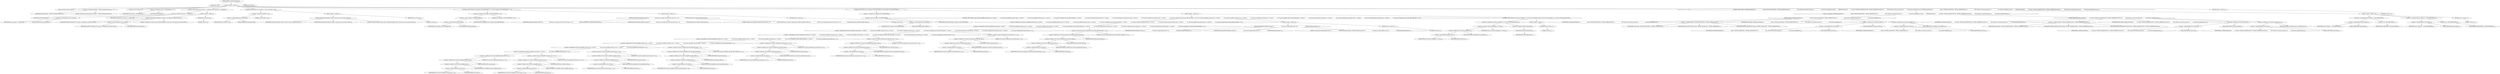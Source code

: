 digraph "TIFFForceStrileArrayWriting" {  
"5950" [label = <(METHOD,TIFFForceStrileArrayWriting)<SUB>76</SUB>> ]
"5951" [label = <(PARAM,TIFF *tif)<SUB>76</SUB>> ]
"5952" [label = <(BLOCK,&lt;empty&gt;,&lt;empty&gt;)<SUB>77</SUB>> ]
"5953" [label = <(LOCAL,constchar[] module: char[])<SUB>78</SUB>> ]
"5954" [label = <(&lt;operator&gt;.assignment,module[] = &quot;TIFFForceStrileArrayWriting&quot;)<SUB>78</SUB>> ]
"5955" [label = <(IDENTIFIER,module,module[] = &quot;TIFFForceStrileArrayWriting&quot;)<SUB>78</SUB>> ]
"5956" [label = <(LITERAL,&quot;TIFFForceStrileArrayWriting&quot;,module[] = &quot;TIFFForceStrileArrayWriting&quot;)<SUB>78</SUB>> ]
"5957" [label = <(LOCAL,const int isTiled: int)<SUB>79</SUB>> ]
"5958" [label = <(&lt;operator&gt;.assignment,isTiled = TIFFIsTiled(tif))<SUB>79</SUB>> ]
"5959" [label = <(IDENTIFIER,isTiled,isTiled = TIFFIsTiled(tif))<SUB>79</SUB>> ]
"5960" [label = <(TIFFIsTiled,TIFFIsTiled(tif))<SUB>79</SUB>> ]
"5961" [label = <(IDENTIFIER,tif,TIFFIsTiled(tif))<SUB>79</SUB>> ]
"5962" [label = <(CONTROL_STRUCTURE,if (tif-&gt;tif_mode == O_RDONLY),if (tif-&gt;tif_mode == O_RDONLY))<SUB>81</SUB>> ]
"5963" [label = <(&lt;operator&gt;.equals,tif-&gt;tif_mode == O_RDONLY)<SUB>81</SUB>> ]
"5964" [label = <(&lt;operator&gt;.indirectFieldAccess,tif-&gt;tif_mode)<SUB>81</SUB>> ]
"5965" [label = <(IDENTIFIER,tif,tif-&gt;tif_mode == O_RDONLY)<SUB>81</SUB>> ]
"5966" [label = <(FIELD_IDENTIFIER,tif_mode,tif_mode)<SUB>81</SUB>> ]
"5967" [label = <(IDENTIFIER,O_RDONLY,tif-&gt;tif_mode == O_RDONLY)<SUB>81</SUB>> ]
"5968" [label = <(BLOCK,&lt;empty&gt;,&lt;empty&gt;)<SUB>82</SUB>> ]
"5969" [label = <(TIFFErrorExtR,TIFFErrorExtR(tif, tif-&gt;tif_name, &quot;File opened in read-only mode&quot;))<SUB>83</SUB>> ]
"5970" [label = <(IDENTIFIER,tif,TIFFErrorExtR(tif, tif-&gt;tif_name, &quot;File opened in read-only mode&quot;))<SUB>83</SUB>> ]
"5971" [label = <(&lt;operator&gt;.indirectFieldAccess,tif-&gt;tif_name)<SUB>83</SUB>> ]
"5972" [label = <(IDENTIFIER,tif,TIFFErrorExtR(tif, tif-&gt;tif_name, &quot;File opened in read-only mode&quot;))<SUB>83</SUB>> ]
"5973" [label = <(FIELD_IDENTIFIER,tif_name,tif_name)<SUB>83</SUB>> ]
"5974" [label = <(LITERAL,&quot;File opened in read-only mode&quot;,TIFFErrorExtR(tif, tif-&gt;tif_name, &quot;File opened in read-only mode&quot;))<SUB>83</SUB>> ]
"5975" [label = <(RETURN,return 0;,return 0;)<SUB>84</SUB>> ]
"5976" [label = <(LITERAL,0,return 0;)<SUB>84</SUB>> ]
"5977" [label = <(CONTROL_STRUCTURE,if (tif-&gt;tif_diroff == 0),if (tif-&gt;tif_diroff == 0))<SUB>86</SUB>> ]
"5978" [label = <(&lt;operator&gt;.equals,tif-&gt;tif_diroff == 0)<SUB>86</SUB>> ]
"5979" [label = <(&lt;operator&gt;.indirectFieldAccess,tif-&gt;tif_diroff)<SUB>86</SUB>> ]
"5980" [label = <(IDENTIFIER,tif,tif-&gt;tif_diroff == 0)<SUB>86</SUB>> ]
"5981" [label = <(FIELD_IDENTIFIER,tif_diroff,tif_diroff)<SUB>86</SUB>> ]
"5982" [label = <(LITERAL,0,tif-&gt;tif_diroff == 0)<SUB>86</SUB>> ]
"5983" [label = <(BLOCK,&lt;empty&gt;,&lt;empty&gt;)<SUB>87</SUB>> ]
"5984" [label = <(TIFFErrorExtR,TIFFErrorExtR(tif, module, &quot;Directory has not yet been written&quot;))<SUB>88</SUB>> ]
"5985" [label = <(IDENTIFIER,tif,TIFFErrorExtR(tif, module, &quot;Directory has not yet been written&quot;))<SUB>88</SUB>> ]
"5986" [label = <(IDENTIFIER,module,TIFFErrorExtR(tif, module, &quot;Directory has not yet been written&quot;))<SUB>88</SUB>> ]
"5987" [label = <(LITERAL,&quot;Directory has not yet been written&quot;,TIFFErrorExtR(tif, module, &quot;Directory has not yet been written&quot;))<SUB>88</SUB>> ]
"5988" [label = <(RETURN,return 0;,return 0;)<SUB>89</SUB>> ]
"5989" [label = <(LITERAL,0,return 0;)<SUB>89</SUB>> ]
"5990" [label = <(CONTROL_STRUCTURE,if ((tif-&gt;tif_flags &amp; TIFF_DIRTYDIRECT) != 0),if ((tif-&gt;tif_flags &amp; TIFF_DIRTYDIRECT) != 0))<SUB>91</SUB>> ]
"5991" [label = <(&lt;operator&gt;.notEquals,(tif-&gt;tif_flags &amp; TIFF_DIRTYDIRECT) != 0)<SUB>91</SUB>> ]
"5992" [label = <(&lt;operator&gt;.and,tif-&gt;tif_flags &amp; TIFF_DIRTYDIRECT)<SUB>91</SUB>> ]
"5993" [label = <(&lt;operator&gt;.indirectFieldAccess,tif-&gt;tif_flags)<SUB>91</SUB>> ]
"5994" [label = <(IDENTIFIER,tif,tif-&gt;tif_flags &amp; TIFF_DIRTYDIRECT)<SUB>91</SUB>> ]
"5995" [label = <(FIELD_IDENTIFIER,tif_flags,tif_flags)<SUB>91</SUB>> ]
"5996" [label = <(IDENTIFIER,TIFF_DIRTYDIRECT,tif-&gt;tif_flags &amp; TIFF_DIRTYDIRECT)<SUB>91</SUB>> ]
"5997" [label = <(LITERAL,0,(tif-&gt;tif_flags &amp; TIFF_DIRTYDIRECT) != 0)<SUB>91</SUB>> ]
"5998" [label = <(BLOCK,&lt;empty&gt;,&lt;empty&gt;)<SUB>92</SUB>> ]
"5999" [label = <(TIFFErrorExtR,TIFFErrorExtR(tif, module,\012                      &quot;Directory has changes other than the strile arrays. &quot;\012                      &quot;TIFFRewriteDirectory() should be called instead&quot;))<SUB>93</SUB>> ]
"6000" [label = <(IDENTIFIER,tif,TIFFErrorExtR(tif, module,\012                      &quot;Directory has changes other than the strile arrays. &quot;\012                      &quot;TIFFRewriteDirectory() should be called instead&quot;))<SUB>93</SUB>> ]
"6001" [label = <(IDENTIFIER,module,TIFFErrorExtR(tif, module,\012                      &quot;Directory has changes other than the strile arrays. &quot;\012                      &quot;TIFFRewriteDirectory() should be called instead&quot;))<SUB>93</SUB>> ]
"6002" [label = <(LITERAL,&quot;Directory has changes other than the strile arrays. &quot;\012                      &quot;TIFFRewriteDirectory() should be called instead&quot;,TIFFErrorExtR(tif, module,\012                      &quot;Directory has changes other than the strile arrays. &quot;\012                      &quot;TIFFRewriteDirectory() should be called instead&quot;))<SUB>94</SUB>> ]
"6003" [label = <(RETURN,return 0;,return 0;)<SUB>96</SUB>> ]
"6004" [label = <(LITERAL,0,return 0;)<SUB>96</SUB>> ]
"6005" [label = <(CONTROL_STRUCTURE,if (!(tif-&gt;tif_flags &amp; TIFF_DIRTYSTRIP)),if (!(tif-&gt;tif_flags &amp; TIFF_DIRTYSTRIP)))<SUB>99</SUB>> ]
"6006" [label = <(&lt;operator&gt;.logicalNot,!(tif-&gt;tif_flags &amp; TIFF_DIRTYSTRIP))<SUB>99</SUB>> ]
"6007" [label = <(&lt;operator&gt;.and,tif-&gt;tif_flags &amp; TIFF_DIRTYSTRIP)<SUB>99</SUB>> ]
"6008" [label = <(&lt;operator&gt;.indirectFieldAccess,tif-&gt;tif_flags)<SUB>99</SUB>> ]
"6009" [label = <(IDENTIFIER,tif,tif-&gt;tif_flags &amp; TIFF_DIRTYSTRIP)<SUB>99</SUB>> ]
"6010" [label = <(FIELD_IDENTIFIER,tif_flags,tif_flags)<SUB>99</SUB>> ]
"6011" [label = <(IDENTIFIER,TIFF_DIRTYSTRIP,tif-&gt;tif_flags &amp; TIFF_DIRTYSTRIP)<SUB>99</SUB>> ]
"6012" [label = <(BLOCK,&lt;empty&gt;,&lt;empty&gt;)<SUB>100</SUB>> ]
"6013" [label = <(CONTROL_STRUCTURE,if (!(tif-&gt;tif_dir.td_stripoffset_entry.tdir_tag != 0 &amp;&amp;\012              tif-&gt;tif_dir.td_stripoffset_entry.tdir_count == 0 &amp;&amp;\012              tif-&gt;tif_dir.td_stripoffset_entry.tdir_type == 0 &amp;&amp;\012              tif-&gt;tif_dir.td_stripoffset_entry.tdir_offset.toff_long8 == 0 &amp;&amp;\012              tif-&gt;tif_dir.td_stripbytecount_entry.tdir_tag != 0 &amp;&amp;\012              tif-&gt;tif_dir.td_stripbytecount_entry.tdir_count == 0 &amp;&amp;\012              tif-&gt;tif_dir.td_stripbytecount_entry.tdir_type == 0 &amp;&amp;\012              tif-&gt;tif_dir.td_stripbytecount_entry.tdir_offset.toff_long8 == 0)),if (!(tif-&gt;tif_dir.td_stripoffset_entry.tdir_tag != 0 &amp;&amp;\012              tif-&gt;tif_dir.td_stripoffset_entry.tdir_count == 0 &amp;&amp;\012              tif-&gt;tif_dir.td_stripoffset_entry.tdir_type == 0 &amp;&amp;\012              tif-&gt;tif_dir.td_stripoffset_entry.tdir_offset.toff_long8 == 0 &amp;&amp;\012              tif-&gt;tif_dir.td_stripbytecount_entry.tdir_tag != 0 &amp;&amp;\012              tif-&gt;tif_dir.td_stripbytecount_entry.tdir_count == 0 &amp;&amp;\012              tif-&gt;tif_dir.td_stripbytecount_entry.tdir_type == 0 &amp;&amp;\012              tif-&gt;tif_dir.td_stripbytecount_entry.tdir_offset.toff_long8 == 0)))<SUB>101</SUB>> ]
"6014" [label = <(&lt;operator&gt;.logicalNot,!(tif-&gt;tif_dir.td_stripoffset_entry.tdir_tag != 0 &amp;&amp;\012              tif-&gt;tif_dir.td_stripoffset_entry.tdir_count == 0 &amp;&amp;\012              tif-&gt;tif_dir.td_stripoffset_entry.tdir_type == 0 &amp;&amp;\012              tif-&gt;tif_dir.td_stripoffset_entry.tdir_offset.toff_long8 == 0 &amp;&amp;\012              tif-&gt;tif_dir.td_stripbytecount_entry.tdir_tag != 0 &amp;&amp;\012              tif-&gt;tif_dir.td_stripbytecount_entry.tdir_count == 0 &amp;&amp;\012              tif-&gt;tif_dir.td_stripbytecount_entry.tdir_type == 0 &amp;&amp;\012              tif-&gt;tif_dir.td_stripbytecount_entry.tdir_offset.toff_long8 == 0))<SUB>101</SUB>> ]
"6015" [label = <(&lt;operator&gt;.logicalAnd,tif-&gt;tif_dir.td_stripoffset_entry.tdir_tag != 0 &amp;&amp;\012              tif-&gt;tif_dir.td_stripoffset_entry.tdir_count == 0 &amp;&amp;\012              tif-&gt;tif_dir.td_stripoffset_entry.tdir_type == 0 &amp;&amp;\012              tif-&gt;tif_dir.td_stripoffset_entry.tdir_offset.toff_long8 == 0 &amp;&amp;\012              tif-&gt;tif_dir.td_stripbytecount_entry.tdir_tag != 0 &amp;&amp;\012              tif-&gt;tif_dir.td_stripbytecount_entry.tdir_count == 0 &amp;&amp;\012              tif-&gt;tif_dir.td_stripbytecount_entry.tdir_type == 0 &amp;&amp;\012              tif-&gt;tif_dir.td_stripbytecount_entry.tdir_offset.toff_long8 == 0)<SUB>101</SUB>> ]
"6016" [label = <(&lt;operator&gt;.logicalAnd,tif-&gt;tif_dir.td_stripoffset_entry.tdir_tag != 0 &amp;&amp;\012              tif-&gt;tif_dir.td_stripoffset_entry.tdir_count == 0 &amp;&amp;\012              tif-&gt;tif_dir.td_stripoffset_entry.tdir_type == 0 &amp;&amp;\012              tif-&gt;tif_dir.td_stripoffset_entry.tdir_offset.toff_long8 == 0 &amp;&amp;\012              tif-&gt;tif_dir.td_stripbytecount_entry.tdir_tag != 0 &amp;&amp;\012              tif-&gt;tif_dir.td_stripbytecount_entry.tdir_count == 0 &amp;&amp;\012              tif-&gt;tif_dir.td_stripbytecount_entry.tdir_type == 0)<SUB>101</SUB>> ]
"6017" [label = <(&lt;operator&gt;.logicalAnd,tif-&gt;tif_dir.td_stripoffset_entry.tdir_tag != 0 &amp;&amp;\012              tif-&gt;tif_dir.td_stripoffset_entry.tdir_count == 0 &amp;&amp;\012              tif-&gt;tif_dir.td_stripoffset_entry.tdir_type == 0 &amp;&amp;\012              tif-&gt;tif_dir.td_stripoffset_entry.tdir_offset.toff_long8 == 0 &amp;&amp;\012              tif-&gt;tif_dir.td_stripbytecount_entry.tdir_tag != 0 &amp;&amp;\012              tif-&gt;tif_dir.td_stripbytecount_entry.tdir_count == 0)<SUB>101</SUB>> ]
"6018" [label = <(&lt;operator&gt;.logicalAnd,tif-&gt;tif_dir.td_stripoffset_entry.tdir_tag != 0 &amp;&amp;\012              tif-&gt;tif_dir.td_stripoffset_entry.tdir_count == 0 &amp;&amp;\012              tif-&gt;tif_dir.td_stripoffset_entry.tdir_type == 0 &amp;&amp;\012              tif-&gt;tif_dir.td_stripoffset_entry.tdir_offset.toff_long8 == 0 &amp;&amp;\012              tif-&gt;tif_dir.td_stripbytecount_entry.tdir_tag != 0)<SUB>101</SUB>> ]
"6019" [label = <(&lt;operator&gt;.logicalAnd,tif-&gt;tif_dir.td_stripoffset_entry.tdir_tag != 0 &amp;&amp;\012              tif-&gt;tif_dir.td_stripoffset_entry.tdir_count == 0 &amp;&amp;\012              tif-&gt;tif_dir.td_stripoffset_entry.tdir_type == 0 &amp;&amp;\012              tif-&gt;tif_dir.td_stripoffset_entry.tdir_offset.toff_long8 == 0)<SUB>101</SUB>> ]
"6020" [label = <(&lt;operator&gt;.logicalAnd,tif-&gt;tif_dir.td_stripoffset_entry.tdir_tag != 0 &amp;&amp;\012              tif-&gt;tif_dir.td_stripoffset_entry.tdir_count == 0 &amp;&amp;\012              tif-&gt;tif_dir.td_stripoffset_entry.tdir_type == 0)<SUB>101</SUB>> ]
"6021" [label = <(&lt;operator&gt;.logicalAnd,tif-&gt;tif_dir.td_stripoffset_entry.tdir_tag != 0 &amp;&amp;\012              tif-&gt;tif_dir.td_stripoffset_entry.tdir_count == 0)<SUB>101</SUB>> ]
"6022" [label = <(&lt;operator&gt;.notEquals,tif-&gt;tif_dir.td_stripoffset_entry.tdir_tag != 0)<SUB>101</SUB>> ]
"6023" [label = <(&lt;operator&gt;.fieldAccess,tif-&gt;tif_dir.td_stripoffset_entry.tdir_tag)<SUB>101</SUB>> ]
"6024" [label = <(&lt;operator&gt;.fieldAccess,tif-&gt;tif_dir.td_stripoffset_entry)<SUB>101</SUB>> ]
"6025" [label = <(&lt;operator&gt;.indirectFieldAccess,tif-&gt;tif_dir)<SUB>101</SUB>> ]
"6026" [label = <(IDENTIFIER,tif,tif-&gt;tif_dir.td_stripoffset_entry.tdir_tag != 0)<SUB>101</SUB>> ]
"6027" [label = <(FIELD_IDENTIFIER,tif_dir,tif_dir)<SUB>101</SUB>> ]
"6028" [label = <(FIELD_IDENTIFIER,td_stripoffset_entry,td_stripoffset_entry)<SUB>101</SUB>> ]
"6029" [label = <(FIELD_IDENTIFIER,tdir_tag,tdir_tag)<SUB>101</SUB>> ]
"6030" [label = <(LITERAL,0,tif-&gt;tif_dir.td_stripoffset_entry.tdir_tag != 0)<SUB>101</SUB>> ]
"6031" [label = <(&lt;operator&gt;.equals,tif-&gt;tif_dir.td_stripoffset_entry.tdir_count == 0)<SUB>102</SUB>> ]
"6032" [label = <(&lt;operator&gt;.fieldAccess,tif-&gt;tif_dir.td_stripoffset_entry.tdir_count)<SUB>102</SUB>> ]
"6033" [label = <(&lt;operator&gt;.fieldAccess,tif-&gt;tif_dir.td_stripoffset_entry)<SUB>102</SUB>> ]
"6034" [label = <(&lt;operator&gt;.indirectFieldAccess,tif-&gt;tif_dir)<SUB>102</SUB>> ]
"6035" [label = <(IDENTIFIER,tif,tif-&gt;tif_dir.td_stripoffset_entry.tdir_count == 0)<SUB>102</SUB>> ]
"6036" [label = <(FIELD_IDENTIFIER,tif_dir,tif_dir)<SUB>102</SUB>> ]
"6037" [label = <(FIELD_IDENTIFIER,td_stripoffset_entry,td_stripoffset_entry)<SUB>102</SUB>> ]
"6038" [label = <(FIELD_IDENTIFIER,tdir_count,tdir_count)<SUB>102</SUB>> ]
"6039" [label = <(LITERAL,0,tif-&gt;tif_dir.td_stripoffset_entry.tdir_count == 0)<SUB>102</SUB>> ]
"6040" [label = <(&lt;operator&gt;.equals,tif-&gt;tif_dir.td_stripoffset_entry.tdir_type == 0)<SUB>103</SUB>> ]
"6041" [label = <(&lt;operator&gt;.fieldAccess,tif-&gt;tif_dir.td_stripoffset_entry.tdir_type)<SUB>103</SUB>> ]
"6042" [label = <(&lt;operator&gt;.fieldAccess,tif-&gt;tif_dir.td_stripoffset_entry)<SUB>103</SUB>> ]
"6043" [label = <(&lt;operator&gt;.indirectFieldAccess,tif-&gt;tif_dir)<SUB>103</SUB>> ]
"6044" [label = <(IDENTIFIER,tif,tif-&gt;tif_dir.td_stripoffset_entry.tdir_type == 0)<SUB>103</SUB>> ]
"6045" [label = <(FIELD_IDENTIFIER,tif_dir,tif_dir)<SUB>103</SUB>> ]
"6046" [label = <(FIELD_IDENTIFIER,td_stripoffset_entry,td_stripoffset_entry)<SUB>103</SUB>> ]
"6047" [label = <(FIELD_IDENTIFIER,tdir_type,tdir_type)<SUB>103</SUB>> ]
"6048" [label = <(LITERAL,0,tif-&gt;tif_dir.td_stripoffset_entry.tdir_type == 0)<SUB>103</SUB>> ]
"6049" [label = <(&lt;operator&gt;.equals,tif-&gt;tif_dir.td_stripoffset_entry.tdir_offset.toff_long8 == 0)<SUB>104</SUB>> ]
"6050" [label = <(&lt;operator&gt;.fieldAccess,tif-&gt;tif_dir.td_stripoffset_entry.tdir_offset.toff_long8)<SUB>104</SUB>> ]
"6051" [label = <(&lt;operator&gt;.fieldAccess,tif-&gt;tif_dir.td_stripoffset_entry.tdir_offset)<SUB>104</SUB>> ]
"6052" [label = <(&lt;operator&gt;.fieldAccess,tif-&gt;tif_dir.td_stripoffset_entry)<SUB>104</SUB>> ]
"6053" [label = <(&lt;operator&gt;.indirectFieldAccess,tif-&gt;tif_dir)<SUB>104</SUB>> ]
"6054" [label = <(IDENTIFIER,tif,tif-&gt;tif_dir.td_stripoffset_entry.tdir_offset.toff_long8 == 0)<SUB>104</SUB>> ]
"6055" [label = <(FIELD_IDENTIFIER,tif_dir,tif_dir)<SUB>104</SUB>> ]
"6056" [label = <(FIELD_IDENTIFIER,td_stripoffset_entry,td_stripoffset_entry)<SUB>104</SUB>> ]
"6057" [label = <(FIELD_IDENTIFIER,tdir_offset,tdir_offset)<SUB>104</SUB>> ]
"6058" [label = <(FIELD_IDENTIFIER,toff_long8,toff_long8)<SUB>104</SUB>> ]
"6059" [label = <(LITERAL,0,tif-&gt;tif_dir.td_stripoffset_entry.tdir_offset.toff_long8 == 0)<SUB>104</SUB>> ]
"6060" [label = <(&lt;operator&gt;.notEquals,tif-&gt;tif_dir.td_stripbytecount_entry.tdir_tag != 0)<SUB>105</SUB>> ]
"6061" [label = <(&lt;operator&gt;.fieldAccess,tif-&gt;tif_dir.td_stripbytecount_entry.tdir_tag)<SUB>105</SUB>> ]
"6062" [label = <(&lt;operator&gt;.fieldAccess,tif-&gt;tif_dir.td_stripbytecount_entry)<SUB>105</SUB>> ]
"6063" [label = <(&lt;operator&gt;.indirectFieldAccess,tif-&gt;tif_dir)<SUB>105</SUB>> ]
"6064" [label = <(IDENTIFIER,tif,tif-&gt;tif_dir.td_stripbytecount_entry.tdir_tag != 0)<SUB>105</SUB>> ]
"6065" [label = <(FIELD_IDENTIFIER,tif_dir,tif_dir)<SUB>105</SUB>> ]
"6066" [label = <(FIELD_IDENTIFIER,td_stripbytecount_entry,td_stripbytecount_entry)<SUB>105</SUB>> ]
"6067" [label = <(FIELD_IDENTIFIER,tdir_tag,tdir_tag)<SUB>105</SUB>> ]
"6068" [label = <(LITERAL,0,tif-&gt;tif_dir.td_stripbytecount_entry.tdir_tag != 0)<SUB>105</SUB>> ]
"6069" [label = <(&lt;operator&gt;.equals,tif-&gt;tif_dir.td_stripbytecount_entry.tdir_count == 0)<SUB>106</SUB>> ]
"6070" [label = <(&lt;operator&gt;.fieldAccess,tif-&gt;tif_dir.td_stripbytecount_entry.tdir_count)<SUB>106</SUB>> ]
"6071" [label = <(&lt;operator&gt;.fieldAccess,tif-&gt;tif_dir.td_stripbytecount_entry)<SUB>106</SUB>> ]
"6072" [label = <(&lt;operator&gt;.indirectFieldAccess,tif-&gt;tif_dir)<SUB>106</SUB>> ]
"6073" [label = <(IDENTIFIER,tif,tif-&gt;tif_dir.td_stripbytecount_entry.tdir_count == 0)<SUB>106</SUB>> ]
"6074" [label = <(FIELD_IDENTIFIER,tif_dir,tif_dir)<SUB>106</SUB>> ]
"6075" [label = <(FIELD_IDENTIFIER,td_stripbytecount_entry,td_stripbytecount_entry)<SUB>106</SUB>> ]
"6076" [label = <(FIELD_IDENTIFIER,tdir_count,tdir_count)<SUB>106</SUB>> ]
"6077" [label = <(LITERAL,0,tif-&gt;tif_dir.td_stripbytecount_entry.tdir_count == 0)<SUB>106</SUB>> ]
"6078" [label = <(&lt;operator&gt;.equals,tif-&gt;tif_dir.td_stripbytecount_entry.tdir_type == 0)<SUB>107</SUB>> ]
"6079" [label = <(&lt;operator&gt;.fieldAccess,tif-&gt;tif_dir.td_stripbytecount_entry.tdir_type)<SUB>107</SUB>> ]
"6080" [label = <(&lt;operator&gt;.fieldAccess,tif-&gt;tif_dir.td_stripbytecount_entry)<SUB>107</SUB>> ]
"6081" [label = <(&lt;operator&gt;.indirectFieldAccess,tif-&gt;tif_dir)<SUB>107</SUB>> ]
"6082" [label = <(IDENTIFIER,tif,tif-&gt;tif_dir.td_stripbytecount_entry.tdir_type == 0)<SUB>107</SUB>> ]
"6083" [label = <(FIELD_IDENTIFIER,tif_dir,tif_dir)<SUB>107</SUB>> ]
"6084" [label = <(FIELD_IDENTIFIER,td_stripbytecount_entry,td_stripbytecount_entry)<SUB>107</SUB>> ]
"6085" [label = <(FIELD_IDENTIFIER,tdir_type,tdir_type)<SUB>107</SUB>> ]
"6086" [label = <(LITERAL,0,tif-&gt;tif_dir.td_stripbytecount_entry.tdir_type == 0)<SUB>107</SUB>> ]
"6087" [label = <(&lt;operator&gt;.equals,tif-&gt;tif_dir.td_stripbytecount_entry.tdir_offset.toff_long8 == 0)<SUB>108</SUB>> ]
"6088" [label = <(&lt;operator&gt;.fieldAccess,tif-&gt;tif_dir.td_stripbytecount_entry.tdir_offset.toff_long8)<SUB>108</SUB>> ]
"6089" [label = <(&lt;operator&gt;.fieldAccess,tif-&gt;tif_dir.td_stripbytecount_entry.tdir_offset)<SUB>108</SUB>> ]
"6090" [label = <(&lt;operator&gt;.fieldAccess,tif-&gt;tif_dir.td_stripbytecount_entry)<SUB>108</SUB>> ]
"6091" [label = <(&lt;operator&gt;.indirectFieldAccess,tif-&gt;tif_dir)<SUB>108</SUB>> ]
"6092" [label = <(IDENTIFIER,tif,tif-&gt;tif_dir.td_stripbytecount_entry.tdir_offset.toff_long8 == 0)<SUB>108</SUB>> ]
"6093" [label = <(FIELD_IDENTIFIER,tif_dir,tif_dir)<SUB>108</SUB>> ]
"6094" [label = <(FIELD_IDENTIFIER,td_stripbytecount_entry,td_stripbytecount_entry)<SUB>108</SUB>> ]
"6095" [label = <(FIELD_IDENTIFIER,tdir_offset,tdir_offset)<SUB>108</SUB>> ]
"6096" [label = <(FIELD_IDENTIFIER,toff_long8,toff_long8)<SUB>108</SUB>> ]
"6097" [label = <(LITERAL,0,tif-&gt;tif_dir.td_stripbytecount_entry.tdir_offset.toff_long8 == 0)<SUB>108</SUB>> ]
"6098" [label = <(BLOCK,&lt;empty&gt;,&lt;empty&gt;)<SUB>109</SUB>> ]
"6099" [label = <(TIFFErrorExtR,TIFFErrorExtR(tif, module,\012                          &quot;Function not called together with &quot;\012                          &quot;TIFFDeferStrileArrayWriting()&quot;))<SUB>110</SUB>> ]
"6100" [label = <(IDENTIFIER,tif,TIFFErrorExtR(tif, module,\012                          &quot;Function not called together with &quot;\012                          &quot;TIFFDeferStrileArrayWriting()&quot;))<SUB>110</SUB>> ]
"6101" [label = <(IDENTIFIER,module,TIFFErrorExtR(tif, module,\012                          &quot;Function not called together with &quot;\012                          &quot;TIFFDeferStrileArrayWriting()&quot;))<SUB>110</SUB>> ]
"6102" [label = <(LITERAL,&quot;Function not called together with &quot;\012                          &quot;TIFFDeferStrileArrayWriting()&quot;,TIFFErrorExtR(tif, module,\012                          &quot;Function not called together with &quot;\012                          &quot;TIFFDeferStrileArrayWriting()&quot;))<SUB>111</SUB>> ]
"6103" [label = <(RETURN,return 0;,return 0;)<SUB>113</SUB>> ]
"6104" [label = <(LITERAL,0,return 0;)<SUB>113</SUB>> ]
"6105" [label = <(CONTROL_STRUCTURE,if (tif-&gt;tif_dir.td_stripoffset_p == NULL &amp;&amp; !TIFFSetupStrips(tif)),if (tif-&gt;tif_dir.td_stripoffset_p == NULL &amp;&amp; !TIFFSetupStrips(tif)))<SUB>116</SUB>> ]
"6106" [label = <(&lt;operator&gt;.logicalAnd,tif-&gt;tif_dir.td_stripoffset_p == NULL &amp;&amp; !TIFFSetupStrips(tif))<SUB>116</SUB>> ]
"6107" [label = <(&lt;operator&gt;.equals,tif-&gt;tif_dir.td_stripoffset_p == NULL)<SUB>116</SUB>> ]
"6108" [label = <(&lt;operator&gt;.fieldAccess,tif-&gt;tif_dir.td_stripoffset_p)<SUB>116</SUB>> ]
"6109" [label = <(&lt;operator&gt;.indirectFieldAccess,tif-&gt;tif_dir)<SUB>116</SUB>> ]
"6110" [label = <(IDENTIFIER,tif,tif-&gt;tif_dir.td_stripoffset_p == NULL)<SUB>116</SUB>> ]
"6111" [label = <(FIELD_IDENTIFIER,tif_dir,tif_dir)<SUB>116</SUB>> ]
"6112" [label = <(FIELD_IDENTIFIER,td_stripoffset_p,td_stripoffset_p)<SUB>116</SUB>> ]
"6113" [label = <(IDENTIFIER,NULL,tif-&gt;tif_dir.td_stripoffset_p == NULL)<SUB>116</SUB>> ]
"6114" [label = <(&lt;operator&gt;.logicalNot,!TIFFSetupStrips(tif))<SUB>116</SUB>> ]
"6115" [label = <(TIFFSetupStrips,TIFFSetupStrips(tif))<SUB>116</SUB>> ]
"6116" [label = <(IDENTIFIER,tif,TIFFSetupStrips(tif))<SUB>116</SUB>> ]
"6117" [label = <(BLOCK,&lt;empty&gt;,&lt;empty&gt;)<SUB>117</SUB>> ]
"6118" [label = <(RETURN,return 0;,return 0;)<SUB>117</SUB>> ]
"6119" [label = <(LITERAL,0,return 0;)<SUB>117</SUB>> ]
"6120" [label = <(CONTROL_STRUCTURE,if (_TIFFRewriteField(tif,\012                          isTiled ? TIFFTAG_TILEOFFSETS : TIFFTAG_STRIPOFFSETS,\012                          TIFF_LONG8, tif-&gt;tif_dir.td_nstrips,\012                          tif-&gt;tif_dir.td_stripoffset_p) &amp;&amp;\012        _TIFFRewriteField(\012            tif, isTiled ? TIFFTAG_TILEBYTECOUNTS : TIFFTAG_STRIPBYTECOUNTS,\012            TIFF_LONG8, tif-&gt;tif_dir.td_nstrips,\012            tif-&gt;tif_dir.td_stripbytecount_p)),if (_TIFFRewriteField(tif,\012                          isTiled ? TIFFTAG_TILEOFFSETS : TIFFTAG_STRIPOFFSETS,\012                          TIFF_LONG8, tif-&gt;tif_dir.td_nstrips,\012                          tif-&gt;tif_dir.td_stripoffset_p) &amp;&amp;\012        _TIFFRewriteField(\012            tif, isTiled ? TIFFTAG_TILEBYTECOUNTS : TIFFTAG_STRIPBYTECOUNTS,\012            TIFF_LONG8, tif-&gt;tif_dir.td_nstrips,\012            tif-&gt;tif_dir.td_stripbytecount_p)))<SUB>120</SUB>> ]
"6121" [label = <(&lt;operator&gt;.logicalAnd,_TIFFRewriteField(tif,\012                          isTiled ? TIFFTAG_TILEOFFSETS : TIFFTAG_STRIPOFFSETS,\012                          TIFF_LONG8, tif-&gt;tif_dir.td_nstrips,\012                          tif-&gt;tif_dir.td_stripoffset_p) &amp;&amp;\012        _TIFFRewriteField(\012            tif, isTiled ? TIFFTAG_TILEBYTECOUNTS : TIFFTAG_STRIPBYTECOUNTS,\012            TIFF_LONG8, tif-&gt;tif_dir.td_nstrips,\012            tif-&gt;tif_dir.td_stripbytecount_p))<SUB>120</SUB>> ]
"6122" [label = <(_TIFFRewriteField,_TIFFRewriteField(tif,\012                          isTiled ? TIFFTAG_TILEOFFSETS : TIFFTAG_STRIPOFFSETS,\012                          TIFF_LONG8, tif-&gt;tif_dir.td_nstrips,\012                          tif-&gt;tif_dir.td_stripoffset_p))<SUB>120</SUB>> ]
"6123" [label = <(IDENTIFIER,tif,_TIFFRewriteField(tif,\012                          isTiled ? TIFFTAG_TILEOFFSETS : TIFFTAG_STRIPOFFSETS,\012                          TIFF_LONG8, tif-&gt;tif_dir.td_nstrips,\012                          tif-&gt;tif_dir.td_stripoffset_p))<SUB>120</SUB>> ]
"6124" [label = <(&lt;operator&gt;.conditional,isTiled ? TIFFTAG_TILEOFFSETS : TIFFTAG_STRIPOFFSETS)<SUB>121</SUB>> ]
"6125" [label = <(IDENTIFIER,isTiled,isTiled ? TIFFTAG_TILEOFFSETS : TIFFTAG_STRIPOFFSETS)<SUB>121</SUB>> ]
"6126" [label = <(IDENTIFIER,TIFFTAG_TILEOFFSETS,isTiled ? TIFFTAG_TILEOFFSETS : TIFFTAG_STRIPOFFSETS)<SUB>121</SUB>> ]
"6127" [label = <(IDENTIFIER,TIFFTAG_STRIPOFFSETS,isTiled ? TIFFTAG_TILEOFFSETS : TIFFTAG_STRIPOFFSETS)<SUB>121</SUB>> ]
"6128" [label = <(IDENTIFIER,TIFF_LONG8,_TIFFRewriteField(tif,\012                          isTiled ? TIFFTAG_TILEOFFSETS : TIFFTAG_STRIPOFFSETS,\012                          TIFF_LONG8, tif-&gt;tif_dir.td_nstrips,\012                          tif-&gt;tif_dir.td_stripoffset_p))<SUB>122</SUB>> ]
"6129" [label = <(&lt;operator&gt;.fieldAccess,tif-&gt;tif_dir.td_nstrips)<SUB>122</SUB>> ]
"6130" [label = <(&lt;operator&gt;.indirectFieldAccess,tif-&gt;tif_dir)<SUB>122</SUB>> ]
"6131" [label = <(IDENTIFIER,tif,_TIFFRewriteField(tif,\012                          isTiled ? TIFFTAG_TILEOFFSETS : TIFFTAG_STRIPOFFSETS,\012                          TIFF_LONG8, tif-&gt;tif_dir.td_nstrips,\012                          tif-&gt;tif_dir.td_stripoffset_p))<SUB>122</SUB>> ]
"6132" [label = <(FIELD_IDENTIFIER,tif_dir,tif_dir)<SUB>122</SUB>> ]
"6133" [label = <(FIELD_IDENTIFIER,td_nstrips,td_nstrips)<SUB>122</SUB>> ]
"6134" [label = <(&lt;operator&gt;.fieldAccess,tif-&gt;tif_dir.td_stripoffset_p)<SUB>123</SUB>> ]
"6135" [label = <(&lt;operator&gt;.indirectFieldAccess,tif-&gt;tif_dir)<SUB>123</SUB>> ]
"6136" [label = <(IDENTIFIER,tif,_TIFFRewriteField(tif,\012                          isTiled ? TIFFTAG_TILEOFFSETS : TIFFTAG_STRIPOFFSETS,\012                          TIFF_LONG8, tif-&gt;tif_dir.td_nstrips,\012                          tif-&gt;tif_dir.td_stripoffset_p))<SUB>123</SUB>> ]
"6137" [label = <(FIELD_IDENTIFIER,tif_dir,tif_dir)<SUB>123</SUB>> ]
"6138" [label = <(FIELD_IDENTIFIER,td_stripoffset_p,td_stripoffset_p)<SUB>123</SUB>> ]
"6139" [label = <(_TIFFRewriteField,_TIFFRewriteField(\012            tif, isTiled ? TIFFTAG_TILEBYTECOUNTS : TIFFTAG_STRIPBYTECOUNTS,\012            TIFF_LONG8, tif-&gt;tif_dir.td_nstrips,\012            tif-&gt;tif_dir.td_stripbytecount_p))<SUB>124</SUB>> ]
"6140" [label = <(IDENTIFIER,tif,_TIFFRewriteField(\012            tif, isTiled ? TIFFTAG_TILEBYTECOUNTS : TIFFTAG_STRIPBYTECOUNTS,\012            TIFF_LONG8, tif-&gt;tif_dir.td_nstrips,\012            tif-&gt;tif_dir.td_stripbytecount_p))<SUB>125</SUB>> ]
"6141" [label = <(&lt;operator&gt;.conditional,isTiled ? TIFFTAG_TILEBYTECOUNTS : TIFFTAG_STRIPBYTECOUNTS)<SUB>125</SUB>> ]
"6142" [label = <(IDENTIFIER,isTiled,isTiled ? TIFFTAG_TILEBYTECOUNTS : TIFFTAG_STRIPBYTECOUNTS)<SUB>125</SUB>> ]
"6143" [label = <(IDENTIFIER,TIFFTAG_TILEBYTECOUNTS,isTiled ? TIFFTAG_TILEBYTECOUNTS : TIFFTAG_STRIPBYTECOUNTS)<SUB>125</SUB>> ]
"6144" [label = <(IDENTIFIER,TIFFTAG_STRIPBYTECOUNTS,isTiled ? TIFFTAG_TILEBYTECOUNTS : TIFFTAG_STRIPBYTECOUNTS)<SUB>125</SUB>> ]
"6145" [label = <(IDENTIFIER,TIFF_LONG8,_TIFFRewriteField(\012            tif, isTiled ? TIFFTAG_TILEBYTECOUNTS : TIFFTAG_STRIPBYTECOUNTS,\012            TIFF_LONG8, tif-&gt;tif_dir.td_nstrips,\012            tif-&gt;tif_dir.td_stripbytecount_p))<SUB>126</SUB>> ]
"6146" [label = <(&lt;operator&gt;.fieldAccess,tif-&gt;tif_dir.td_nstrips)<SUB>126</SUB>> ]
"6147" [label = <(&lt;operator&gt;.indirectFieldAccess,tif-&gt;tif_dir)<SUB>126</SUB>> ]
"6148" [label = <(IDENTIFIER,tif,_TIFFRewriteField(\012            tif, isTiled ? TIFFTAG_TILEBYTECOUNTS : TIFFTAG_STRIPBYTECOUNTS,\012            TIFF_LONG8, tif-&gt;tif_dir.td_nstrips,\012            tif-&gt;tif_dir.td_stripbytecount_p))<SUB>126</SUB>> ]
"6149" [label = <(FIELD_IDENTIFIER,tif_dir,tif_dir)<SUB>126</SUB>> ]
"6150" [label = <(FIELD_IDENTIFIER,td_nstrips,td_nstrips)<SUB>126</SUB>> ]
"6151" [label = <(&lt;operator&gt;.fieldAccess,tif-&gt;tif_dir.td_stripbytecount_p)<SUB>127</SUB>> ]
"6152" [label = <(&lt;operator&gt;.indirectFieldAccess,tif-&gt;tif_dir)<SUB>127</SUB>> ]
"6153" [label = <(IDENTIFIER,tif,_TIFFRewriteField(\012            tif, isTiled ? TIFFTAG_TILEBYTECOUNTS : TIFFTAG_STRIPBYTECOUNTS,\012            TIFF_LONG8, tif-&gt;tif_dir.td_nstrips,\012            tif-&gt;tif_dir.td_stripbytecount_p))<SUB>127</SUB>> ]
"6154" [label = <(FIELD_IDENTIFIER,tif_dir,tif_dir)<SUB>127</SUB>> ]
"6155" [label = <(FIELD_IDENTIFIER,td_stripbytecount_p,td_stripbytecount_p)<SUB>127</SUB>> ]
"6156" [label = <(BLOCK,&lt;empty&gt;,&lt;empty&gt;)<SUB>128</SUB>> ]
"6157" [label = <(&lt;operators&gt;.assignmentAnd,tif-&gt;tif_flags &amp;= ~TIFF_DIRTYSTRIP)<SUB>129</SUB>> ]
"6158" [label = <(&lt;operator&gt;.indirectFieldAccess,tif-&gt;tif_flags)<SUB>129</SUB>> ]
"6159" [label = <(IDENTIFIER,tif,tif-&gt;tif_flags &amp;= ~TIFF_DIRTYSTRIP)<SUB>129</SUB>> ]
"6160" [label = <(FIELD_IDENTIFIER,tif_flags,tif_flags)<SUB>129</SUB>> ]
"6161" [label = <(&lt;operator&gt;.not,~TIFF_DIRTYSTRIP)<SUB>129</SUB>> ]
"6162" [label = <(IDENTIFIER,TIFF_DIRTYSTRIP,~TIFF_DIRTYSTRIP)<SUB>129</SUB>> ]
"6163" [label = <(&lt;operators&gt;.assignmentAnd,tif-&gt;tif_flags &amp;= ~TIFF_BEENWRITING)<SUB>130</SUB>> ]
"6164" [label = <(&lt;operator&gt;.indirectFieldAccess,tif-&gt;tif_flags)<SUB>130</SUB>> ]
"6165" [label = <(IDENTIFIER,tif,tif-&gt;tif_flags &amp;= ~TIFF_BEENWRITING)<SUB>130</SUB>> ]
"6166" [label = <(FIELD_IDENTIFIER,tif_flags,tif_flags)<SUB>130</SUB>> ]
"6167" [label = <(&lt;operator&gt;.not,~TIFF_BEENWRITING)<SUB>130</SUB>> ]
"6168" [label = <(IDENTIFIER,TIFF_BEENWRITING,~TIFF_BEENWRITING)<SUB>130</SUB>> ]
"6169" [label = <(RETURN,return 1;,return 1;)<SUB>131</SUB>> ]
"6170" [label = <(LITERAL,1,return 1;)<SUB>131</SUB>> ]
"6171" [label = <(RETURN,return 0;,return 0;)<SUB>134</SUB>> ]
"6172" [label = <(LITERAL,0,return 0;)<SUB>134</SUB>> ]
"6173" [label = <(METHOD_RETURN,int)<SUB>76</SUB>> ]
  "5950" -> "5951" 
  "5950" -> "5952" 
  "5950" -> "6173" 
  "5952" -> "5953" 
  "5952" -> "5954" 
  "5952" -> "5957" 
  "5952" -> "5958" 
  "5952" -> "5962" 
  "5952" -> "5977" 
  "5952" -> "5990" 
  "5952" -> "6005" 
  "5952" -> "6120" 
  "5952" -> "6171" 
  "5954" -> "5955" 
  "5954" -> "5956" 
  "5958" -> "5959" 
  "5958" -> "5960" 
  "5960" -> "5961" 
  "5962" -> "5963" 
  "5962" -> "5968" 
  "5963" -> "5964" 
  "5963" -> "5967" 
  "5964" -> "5965" 
  "5964" -> "5966" 
  "5968" -> "5969" 
  "5968" -> "5975" 
  "5969" -> "5970" 
  "5969" -> "5971" 
  "5969" -> "5974" 
  "5971" -> "5972" 
  "5971" -> "5973" 
  "5975" -> "5976" 
  "5977" -> "5978" 
  "5977" -> "5983" 
  "5978" -> "5979" 
  "5978" -> "5982" 
  "5979" -> "5980" 
  "5979" -> "5981" 
  "5983" -> "5984" 
  "5983" -> "5988" 
  "5984" -> "5985" 
  "5984" -> "5986" 
  "5984" -> "5987" 
  "5988" -> "5989" 
  "5990" -> "5991" 
  "5990" -> "5998" 
  "5991" -> "5992" 
  "5991" -> "5997" 
  "5992" -> "5993" 
  "5992" -> "5996" 
  "5993" -> "5994" 
  "5993" -> "5995" 
  "5998" -> "5999" 
  "5998" -> "6003" 
  "5999" -> "6000" 
  "5999" -> "6001" 
  "5999" -> "6002" 
  "6003" -> "6004" 
  "6005" -> "6006" 
  "6005" -> "6012" 
  "6006" -> "6007" 
  "6007" -> "6008" 
  "6007" -> "6011" 
  "6008" -> "6009" 
  "6008" -> "6010" 
  "6012" -> "6013" 
  "6012" -> "6105" 
  "6013" -> "6014" 
  "6013" -> "6098" 
  "6014" -> "6015" 
  "6015" -> "6016" 
  "6015" -> "6087" 
  "6016" -> "6017" 
  "6016" -> "6078" 
  "6017" -> "6018" 
  "6017" -> "6069" 
  "6018" -> "6019" 
  "6018" -> "6060" 
  "6019" -> "6020" 
  "6019" -> "6049" 
  "6020" -> "6021" 
  "6020" -> "6040" 
  "6021" -> "6022" 
  "6021" -> "6031" 
  "6022" -> "6023" 
  "6022" -> "6030" 
  "6023" -> "6024" 
  "6023" -> "6029" 
  "6024" -> "6025" 
  "6024" -> "6028" 
  "6025" -> "6026" 
  "6025" -> "6027" 
  "6031" -> "6032" 
  "6031" -> "6039" 
  "6032" -> "6033" 
  "6032" -> "6038" 
  "6033" -> "6034" 
  "6033" -> "6037" 
  "6034" -> "6035" 
  "6034" -> "6036" 
  "6040" -> "6041" 
  "6040" -> "6048" 
  "6041" -> "6042" 
  "6041" -> "6047" 
  "6042" -> "6043" 
  "6042" -> "6046" 
  "6043" -> "6044" 
  "6043" -> "6045" 
  "6049" -> "6050" 
  "6049" -> "6059" 
  "6050" -> "6051" 
  "6050" -> "6058" 
  "6051" -> "6052" 
  "6051" -> "6057" 
  "6052" -> "6053" 
  "6052" -> "6056" 
  "6053" -> "6054" 
  "6053" -> "6055" 
  "6060" -> "6061" 
  "6060" -> "6068" 
  "6061" -> "6062" 
  "6061" -> "6067" 
  "6062" -> "6063" 
  "6062" -> "6066" 
  "6063" -> "6064" 
  "6063" -> "6065" 
  "6069" -> "6070" 
  "6069" -> "6077" 
  "6070" -> "6071" 
  "6070" -> "6076" 
  "6071" -> "6072" 
  "6071" -> "6075" 
  "6072" -> "6073" 
  "6072" -> "6074" 
  "6078" -> "6079" 
  "6078" -> "6086" 
  "6079" -> "6080" 
  "6079" -> "6085" 
  "6080" -> "6081" 
  "6080" -> "6084" 
  "6081" -> "6082" 
  "6081" -> "6083" 
  "6087" -> "6088" 
  "6087" -> "6097" 
  "6088" -> "6089" 
  "6088" -> "6096" 
  "6089" -> "6090" 
  "6089" -> "6095" 
  "6090" -> "6091" 
  "6090" -> "6094" 
  "6091" -> "6092" 
  "6091" -> "6093" 
  "6098" -> "6099" 
  "6098" -> "6103" 
  "6099" -> "6100" 
  "6099" -> "6101" 
  "6099" -> "6102" 
  "6103" -> "6104" 
  "6105" -> "6106" 
  "6105" -> "6117" 
  "6106" -> "6107" 
  "6106" -> "6114" 
  "6107" -> "6108" 
  "6107" -> "6113" 
  "6108" -> "6109" 
  "6108" -> "6112" 
  "6109" -> "6110" 
  "6109" -> "6111" 
  "6114" -> "6115" 
  "6115" -> "6116" 
  "6117" -> "6118" 
  "6118" -> "6119" 
  "6120" -> "6121" 
  "6120" -> "6156" 
  "6121" -> "6122" 
  "6121" -> "6139" 
  "6122" -> "6123" 
  "6122" -> "6124" 
  "6122" -> "6128" 
  "6122" -> "6129" 
  "6122" -> "6134" 
  "6124" -> "6125" 
  "6124" -> "6126" 
  "6124" -> "6127" 
  "6129" -> "6130" 
  "6129" -> "6133" 
  "6130" -> "6131" 
  "6130" -> "6132" 
  "6134" -> "6135" 
  "6134" -> "6138" 
  "6135" -> "6136" 
  "6135" -> "6137" 
  "6139" -> "6140" 
  "6139" -> "6141" 
  "6139" -> "6145" 
  "6139" -> "6146" 
  "6139" -> "6151" 
  "6141" -> "6142" 
  "6141" -> "6143" 
  "6141" -> "6144" 
  "6146" -> "6147" 
  "6146" -> "6150" 
  "6147" -> "6148" 
  "6147" -> "6149" 
  "6151" -> "6152" 
  "6151" -> "6155" 
  "6152" -> "6153" 
  "6152" -> "6154" 
  "6156" -> "6157" 
  "6156" -> "6163" 
  "6156" -> "6169" 
  "6157" -> "6158" 
  "6157" -> "6161" 
  "6158" -> "6159" 
  "6158" -> "6160" 
  "6161" -> "6162" 
  "6163" -> "6164" 
  "6163" -> "6167" 
  "6164" -> "6165" 
  "6164" -> "6166" 
  "6167" -> "6168" 
  "6169" -> "6170" 
  "6171" -> "6172" 
}
